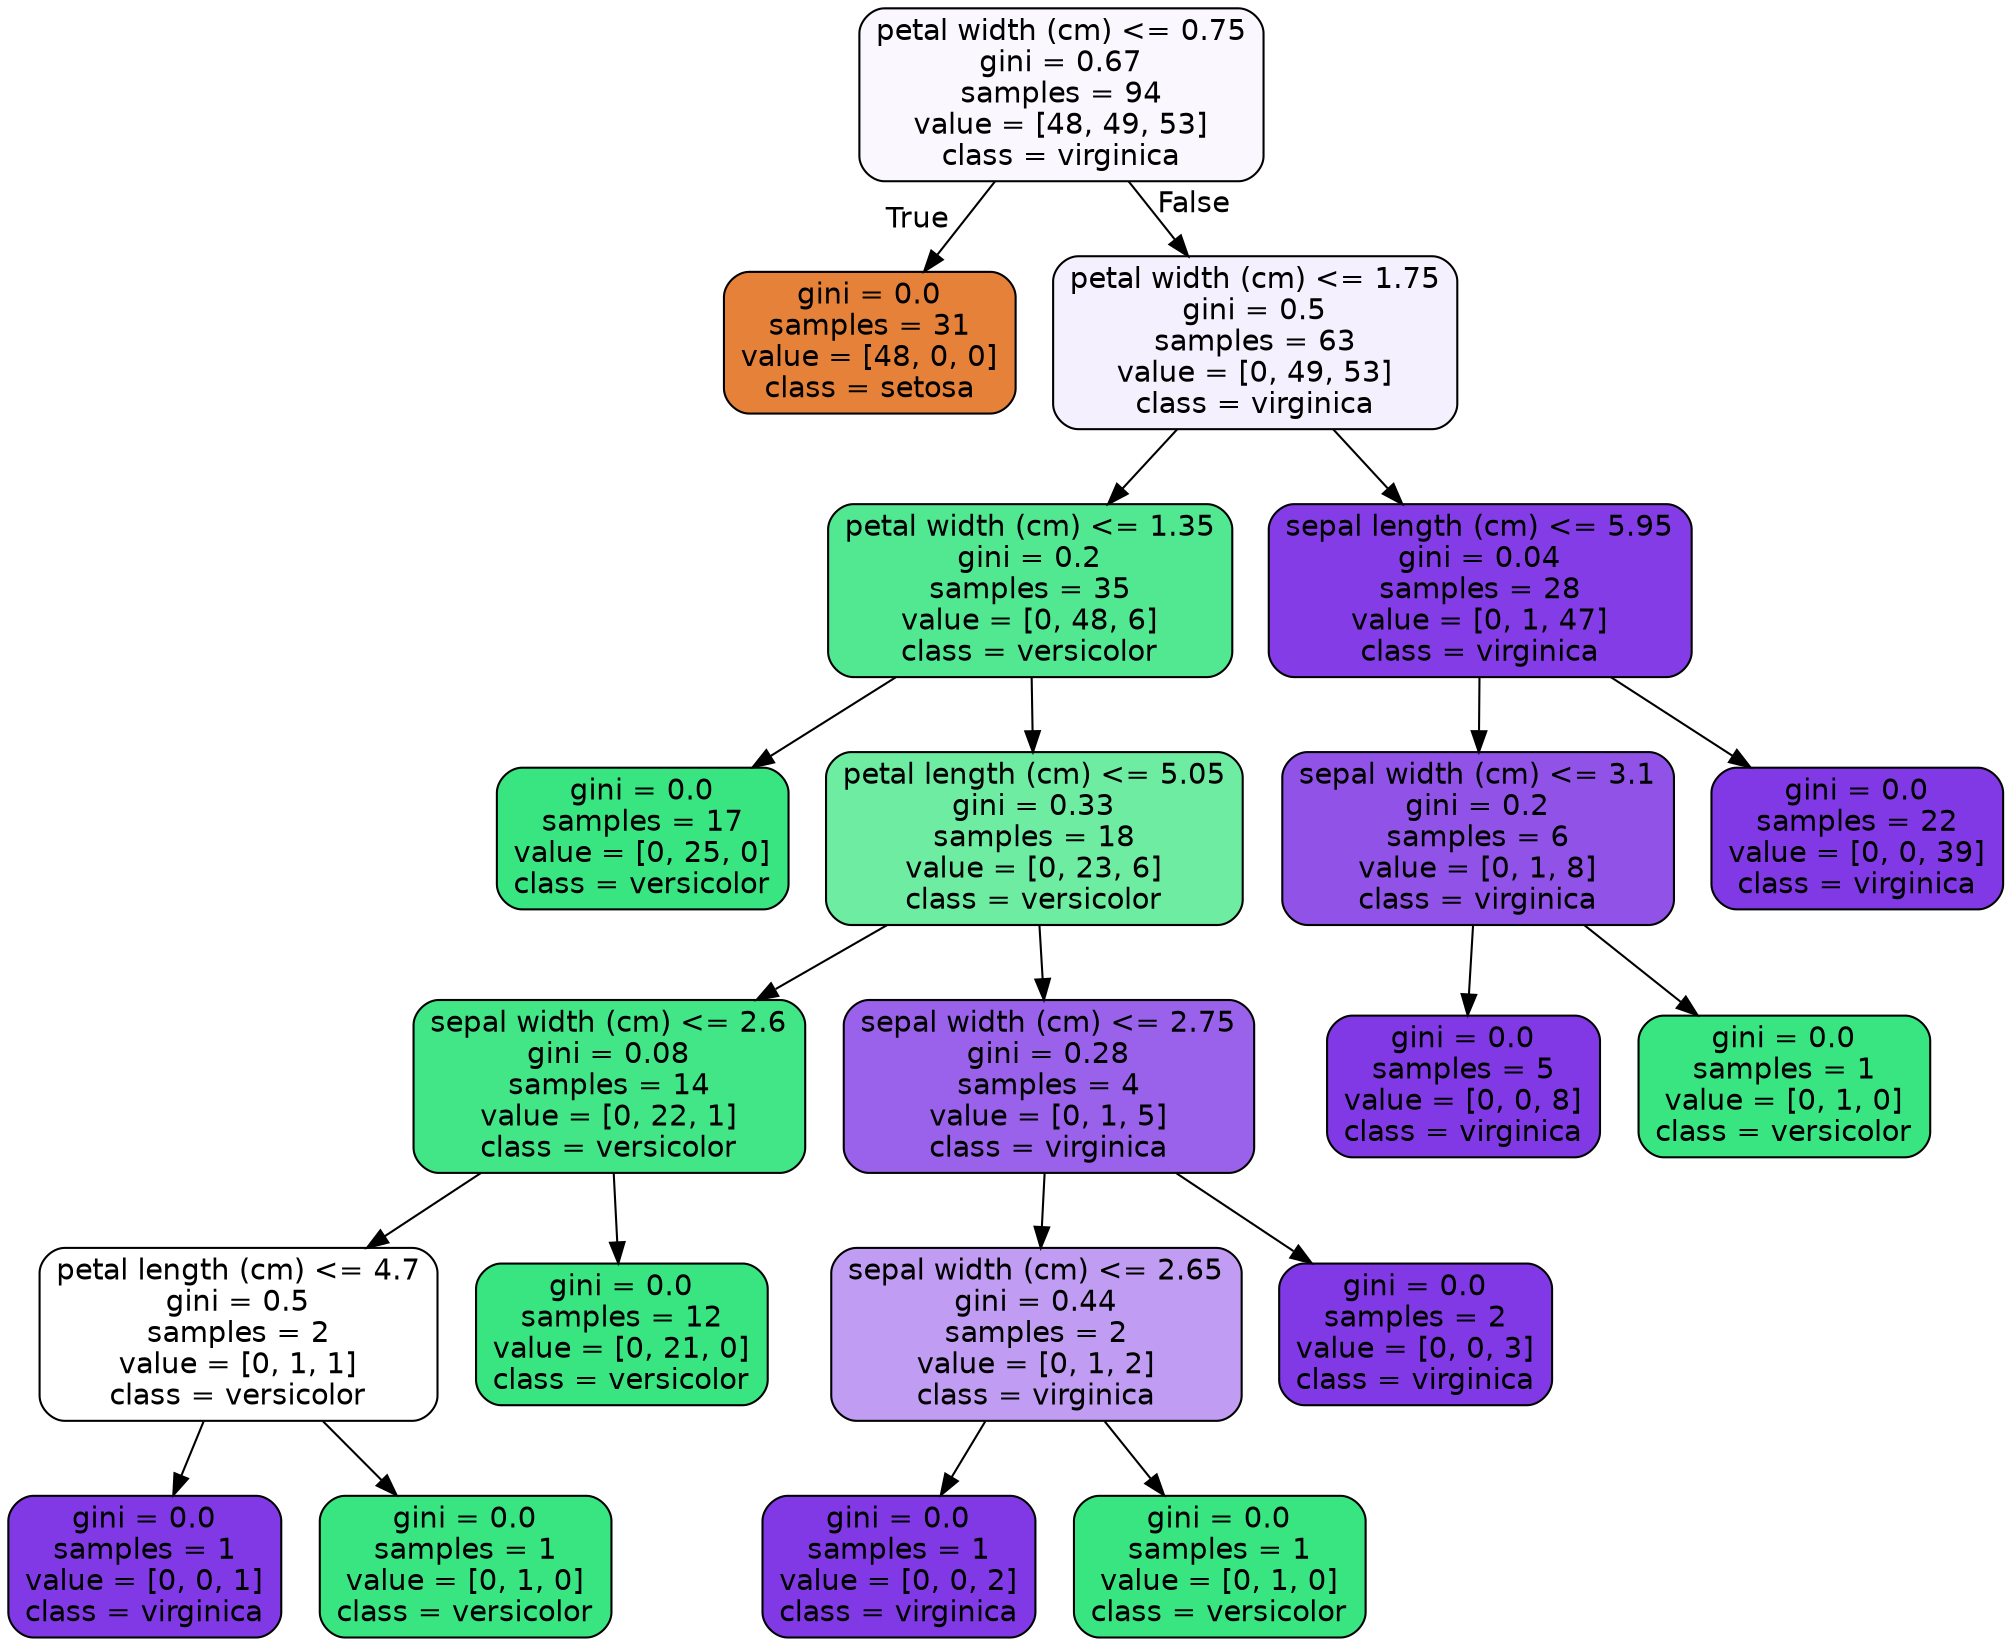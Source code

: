 digraph Tree {
node [shape=box, style="filled, rounded", color="black", fontname=helvetica] ;
edge [fontname=helvetica] ;
0 [label="petal width (cm) <= 0.75\ngini = 0.67\nsamples = 94\nvalue = [48, 49, 53]\nclass = virginica", fillcolor="#faf7fe"] ;
1 [label="gini = 0.0\nsamples = 31\nvalue = [48, 0, 0]\nclass = setosa", fillcolor="#e58139"] ;
0 -> 1 [labeldistance=2.5, labelangle=45, headlabel="True"] ;
2 [label="petal width (cm) <= 1.75\ngini = 0.5\nsamples = 63\nvalue = [0, 49, 53]\nclass = virginica", fillcolor="#f5f0fd"] ;
0 -> 2 [labeldistance=2.5, labelangle=-45, headlabel="False"] ;
3 [label="petal width (cm) <= 1.35\ngini = 0.2\nsamples = 35\nvalue = [0, 48, 6]\nclass = versicolor", fillcolor="#52e891"] ;
2 -> 3 ;
4 [label="gini = 0.0\nsamples = 17\nvalue = [0, 25, 0]\nclass = versicolor", fillcolor="#39e581"] ;
3 -> 4 ;
5 [label="petal length (cm) <= 5.05\ngini = 0.33\nsamples = 18\nvalue = [0, 23, 6]\nclass = versicolor", fillcolor="#6deca2"] ;
3 -> 5 ;
6 [label="sepal width (cm) <= 2.6\ngini = 0.08\nsamples = 14\nvalue = [0, 22, 1]\nclass = versicolor", fillcolor="#42e687"] ;
5 -> 6 ;
7 [label="petal length (cm) <= 4.7\ngini = 0.5\nsamples = 2\nvalue = [0, 1, 1]\nclass = versicolor", fillcolor="#ffffff"] ;
6 -> 7 ;
8 [label="gini = 0.0\nsamples = 1\nvalue = [0, 0, 1]\nclass = virginica", fillcolor="#8139e5"] ;
7 -> 8 ;
9 [label="gini = 0.0\nsamples = 1\nvalue = [0, 1, 0]\nclass = versicolor", fillcolor="#39e581"] ;
7 -> 9 ;
10 [label="gini = 0.0\nsamples = 12\nvalue = [0, 21, 0]\nclass = versicolor", fillcolor="#39e581"] ;
6 -> 10 ;
11 [label="sepal width (cm) <= 2.75\ngini = 0.28\nsamples = 4\nvalue = [0, 1, 5]\nclass = virginica", fillcolor="#9a61ea"] ;
5 -> 11 ;
12 [label="sepal width (cm) <= 2.65\ngini = 0.44\nsamples = 2\nvalue = [0, 1, 2]\nclass = virginica", fillcolor="#c09cf2"] ;
11 -> 12 ;
13 [label="gini = 0.0\nsamples = 1\nvalue = [0, 0, 2]\nclass = virginica", fillcolor="#8139e5"] ;
12 -> 13 ;
14 [label="gini = 0.0\nsamples = 1\nvalue = [0, 1, 0]\nclass = versicolor", fillcolor="#39e581"] ;
12 -> 14 ;
15 [label="gini = 0.0\nsamples = 2\nvalue = [0, 0, 3]\nclass = virginica", fillcolor="#8139e5"] ;
11 -> 15 ;
16 [label="sepal length (cm) <= 5.95\ngini = 0.04\nsamples = 28\nvalue = [0, 1, 47]\nclass = virginica", fillcolor="#843de6"] ;
2 -> 16 ;
17 [label="sepal width (cm) <= 3.1\ngini = 0.2\nsamples = 6\nvalue = [0, 1, 8]\nclass = virginica", fillcolor="#9152e8"] ;
16 -> 17 ;
18 [label="gini = 0.0\nsamples = 5\nvalue = [0, 0, 8]\nclass = virginica", fillcolor="#8139e5"] ;
17 -> 18 ;
19 [label="gini = 0.0\nsamples = 1\nvalue = [0, 1, 0]\nclass = versicolor", fillcolor="#39e581"] ;
17 -> 19 ;
20 [label="gini = 0.0\nsamples = 22\nvalue = [0, 0, 39]\nclass = virginica", fillcolor="#8139e5"] ;
16 -> 20 ;
}